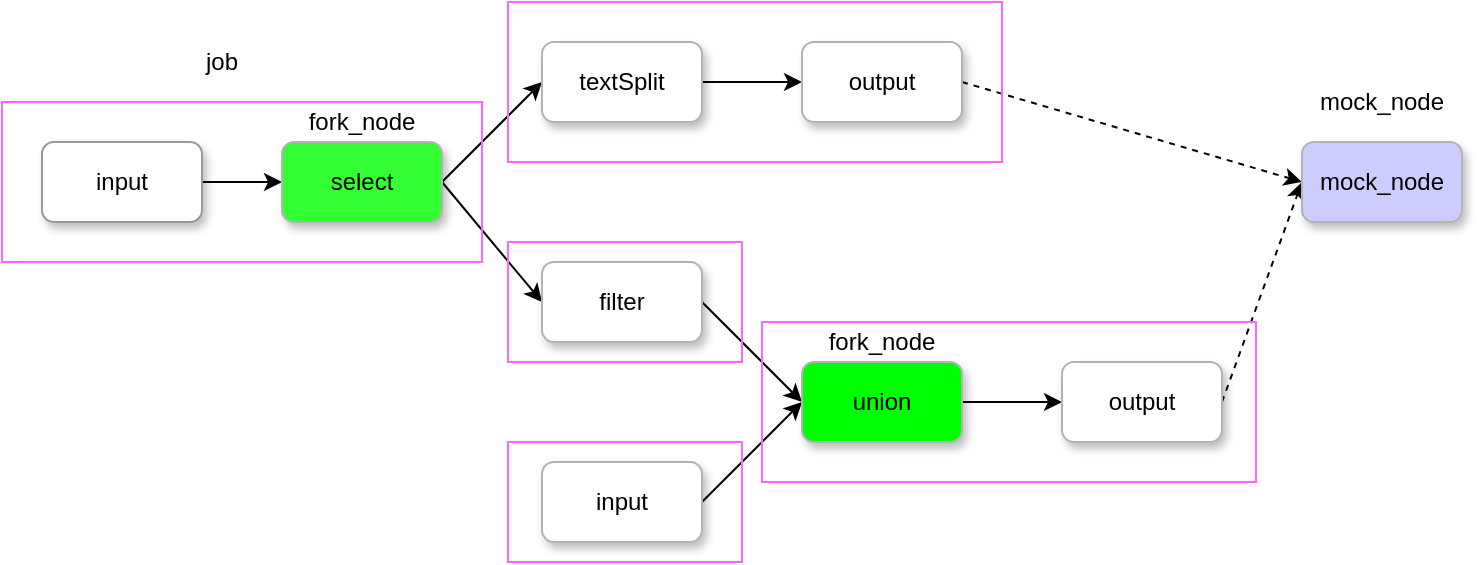 <mxfile version="12.5.5" type="github">
  <diagram id="M_dirfUd4a91RtG49mVg" name="Page-1">
    <mxGraphModel dx="1163" dy="532" grid="1" gridSize="10" guides="1" tooltips="1" connect="1" arrows="1" fold="1" page="1" pageScale="1" pageWidth="827" pageHeight="1169" math="0" shadow="0">
      <root>
        <mxCell id="0"/>
        <mxCell id="1" parent="0"/>
        <mxCell id="9G03GbZR6taJ4nQDHWax-11" style="edgeStyle=none;rounded=0;orthogonalLoop=1;jettySize=auto;html=1;exitX=1;exitY=0.5;exitDx=0;exitDy=0;entryX=0;entryY=0.5;entryDx=0;entryDy=0;" parent="1" source="9G03GbZR6taJ4nQDHWax-1" target="9G03GbZR6taJ4nQDHWax-4" edge="1">
          <mxGeometry relative="1" as="geometry"/>
        </mxCell>
        <mxCell id="9G03GbZR6taJ4nQDHWax-1" value="input" style="rounded=1;whiteSpace=wrap;html=1;shadow=1;strokeColor=#999999;" parent="1" vertex="1">
          <mxGeometry x="60" y="130" width="80" height="40" as="geometry"/>
        </mxCell>
        <mxCell id="9G03GbZR6taJ4nQDHWax-7" style="rounded=0;orthogonalLoop=1;jettySize=auto;html=1;exitX=1;exitY=0.5;exitDx=0;exitDy=0;entryX=0;entryY=0.5;entryDx=0;entryDy=0;" parent="1" source="9G03GbZR6taJ4nQDHWax-4" target="9G03GbZR6taJ4nQDHWax-5" edge="1">
          <mxGeometry relative="1" as="geometry"/>
        </mxCell>
        <mxCell id="9G03GbZR6taJ4nQDHWax-9" style="edgeStyle=none;rounded=0;orthogonalLoop=1;jettySize=auto;html=1;exitX=1;exitY=0.5;exitDx=0;exitDy=0;entryX=0;entryY=0.5;entryDx=0;entryDy=0;" parent="1" source="9G03GbZR6taJ4nQDHWax-4" target="9G03GbZR6taJ4nQDHWax-8" edge="1">
          <mxGeometry relative="1" as="geometry"/>
        </mxCell>
        <mxCell id="9G03GbZR6taJ4nQDHWax-4" value="select" style="rounded=1;whiteSpace=wrap;html=1;shadow=1;strokeColor=#B3B3B3;fillColor=#33FF33;" parent="1" vertex="1">
          <mxGeometry x="180" y="130" width="80" height="40" as="geometry"/>
        </mxCell>
        <mxCell id="Zzy0RxifWcgGenKRZsW1-2" style="edgeStyle=orthogonalEdgeStyle;rounded=0;orthogonalLoop=1;jettySize=auto;html=1;exitX=1;exitY=0.5;exitDx=0;exitDy=0;entryX=0;entryY=0.5;entryDx=0;entryDy=0;" edge="1" parent="1" source="9G03GbZR6taJ4nQDHWax-5" target="Zzy0RxifWcgGenKRZsW1-1">
          <mxGeometry relative="1" as="geometry"/>
        </mxCell>
        <mxCell id="9G03GbZR6taJ4nQDHWax-5" value="textSplit" style="rounded=1;whiteSpace=wrap;html=1;shadow=1;strokeColor=#B3B3B3;" parent="1" vertex="1">
          <mxGeometry x="310" y="80" width="80" height="40" as="geometry"/>
        </mxCell>
        <mxCell id="9G03GbZR6taJ4nQDHWax-15" style="edgeStyle=none;rounded=0;orthogonalLoop=1;jettySize=auto;html=1;exitX=1;exitY=0.5;exitDx=0;exitDy=0;entryX=0;entryY=0.5;entryDx=0;entryDy=0;" parent="1" source="9G03GbZR6taJ4nQDHWax-8" target="9G03GbZR6taJ4nQDHWax-14" edge="1">
          <mxGeometry relative="1" as="geometry"/>
        </mxCell>
        <mxCell id="9G03GbZR6taJ4nQDHWax-8" value="filter" style="rounded=1;whiteSpace=wrap;html=1;shadow=1;strokeColor=#B3B3B3;" parent="1" vertex="1">
          <mxGeometry x="310" y="190" width="80" height="40" as="geometry"/>
        </mxCell>
        <mxCell id="9G03GbZR6taJ4nQDHWax-18" style="edgeStyle=none;rounded=0;orthogonalLoop=1;jettySize=auto;html=1;exitX=1;exitY=0.5;exitDx=0;exitDy=0;entryX=0;entryY=0.5;entryDx=0;entryDy=0;" parent="1" source="9G03GbZR6taJ4nQDHWax-12" target="9G03GbZR6taJ4nQDHWax-14" edge="1">
          <mxGeometry relative="1" as="geometry"/>
        </mxCell>
        <mxCell id="9G03GbZR6taJ4nQDHWax-12" value="input" style="rounded=1;whiteSpace=wrap;html=1;shadow=1;strokeColor=#B3B3B3;" parent="1" vertex="1">
          <mxGeometry x="310" y="290" width="80" height="40" as="geometry"/>
        </mxCell>
        <mxCell id="9G03GbZR6taJ4nQDHWax-19" style="edgeStyle=none;rounded=0;orthogonalLoop=1;jettySize=auto;html=1;exitX=1;exitY=0.5;exitDx=0;exitDy=0;entryX=0;entryY=0.5;entryDx=0;entryDy=0;" parent="1" source="9G03GbZR6taJ4nQDHWax-14" target="9G03GbZR6taJ4nQDHWax-17" edge="1">
          <mxGeometry relative="1" as="geometry"/>
        </mxCell>
        <mxCell id="9G03GbZR6taJ4nQDHWax-14" value="union" style="rounded=1;whiteSpace=wrap;html=1;shadow=1;strokeColor=#B3B3B3;fillColor=#00FF00;" parent="1" vertex="1">
          <mxGeometry x="440" y="240" width="80" height="40" as="geometry"/>
        </mxCell>
        <mxCell id="Zzy0RxifWcgGenKRZsW1-12" style="rounded=0;orthogonalLoop=1;jettySize=auto;html=1;exitX=1;exitY=0.5;exitDx=0;exitDy=0;entryX=0;entryY=0.5;entryDx=0;entryDy=0;dashed=1;" edge="1" parent="1" source="9G03GbZR6taJ4nQDHWax-17" target="Zzy0RxifWcgGenKRZsW1-11">
          <mxGeometry relative="1" as="geometry"/>
        </mxCell>
        <mxCell id="9G03GbZR6taJ4nQDHWax-17" value="output" style="rounded=1;whiteSpace=wrap;html=1;shadow=1;strokeColor=#B3B3B3;" parent="1" vertex="1">
          <mxGeometry x="570" y="240" width="80" height="40" as="geometry"/>
        </mxCell>
        <mxCell id="Zzy0RxifWcgGenKRZsW1-14" style="edgeStyle=none;rounded=0;orthogonalLoop=1;jettySize=auto;html=1;exitX=1;exitY=0.5;exitDx=0;exitDy=0;entryX=0;entryY=0.5;entryDx=0;entryDy=0;dashed=1;" edge="1" parent="1" source="Zzy0RxifWcgGenKRZsW1-1" target="Zzy0RxifWcgGenKRZsW1-11">
          <mxGeometry relative="1" as="geometry"/>
        </mxCell>
        <mxCell id="Zzy0RxifWcgGenKRZsW1-1" value="output" style="rounded=1;whiteSpace=wrap;html=1;shadow=1;strokeColor=#B3B3B3;" vertex="1" parent="1">
          <mxGeometry x="440" y="80" width="80" height="40" as="geometry"/>
        </mxCell>
        <mxCell id="Zzy0RxifWcgGenKRZsW1-6" value="" style="rounded=0;whiteSpace=wrap;html=1;shadow=0;strokeColor=#FF66FF;fillColor=none;" vertex="1" parent="1">
          <mxGeometry x="40" y="110" width="240" height="80" as="geometry"/>
        </mxCell>
        <mxCell id="Zzy0RxifWcgGenKRZsW1-7" value="" style="rounded=0;whiteSpace=wrap;html=1;shadow=0;strokeColor=#FF66FF;fillColor=none;" vertex="1" parent="1">
          <mxGeometry x="293" y="60" width="247" height="80" as="geometry"/>
        </mxCell>
        <mxCell id="Zzy0RxifWcgGenKRZsW1-8" value="" style="rounded=0;whiteSpace=wrap;html=1;shadow=0;strokeColor=#FF66FF;fillColor=none;" vertex="1" parent="1">
          <mxGeometry x="293" y="180" width="117" height="60" as="geometry"/>
        </mxCell>
        <mxCell id="Zzy0RxifWcgGenKRZsW1-9" value="" style="rounded=0;whiteSpace=wrap;html=1;shadow=0;strokeColor=#FF66FF;fillColor=none;" vertex="1" parent="1">
          <mxGeometry x="293" y="280" width="117" height="60" as="geometry"/>
        </mxCell>
        <mxCell id="Zzy0RxifWcgGenKRZsW1-10" value="" style="rounded=0;whiteSpace=wrap;html=1;shadow=0;strokeColor=#FF66FF;fillColor=none;" vertex="1" parent="1">
          <mxGeometry x="420" y="220" width="247" height="80" as="geometry"/>
        </mxCell>
        <mxCell id="Zzy0RxifWcgGenKRZsW1-11" value="mock_node" style="rounded=1;whiteSpace=wrap;html=1;shadow=1;strokeColor=#B3B3B3;fillColor=#CCCCFF;" vertex="1" parent="1">
          <mxGeometry x="690" y="130" width="80" height="40" as="geometry"/>
        </mxCell>
        <mxCell id="Zzy0RxifWcgGenKRZsW1-15" value="mock_node" style="text;html=1;strokeColor=none;fillColor=none;align=center;verticalAlign=middle;whiteSpace=wrap;rounded=0;shadow=0;" vertex="1" parent="1">
          <mxGeometry x="710" y="100" width="40" height="20" as="geometry"/>
        </mxCell>
        <mxCell id="Zzy0RxifWcgGenKRZsW1-16" value="fork_node" style="text;html=1;strokeColor=none;fillColor=none;align=center;verticalAlign=middle;whiteSpace=wrap;rounded=0;shadow=0;" vertex="1" parent="1">
          <mxGeometry x="460" y="220" width="40" height="20" as="geometry"/>
        </mxCell>
        <mxCell id="Zzy0RxifWcgGenKRZsW1-17" value="fork_node" style="text;html=1;strokeColor=none;fillColor=none;align=center;verticalAlign=middle;whiteSpace=wrap;rounded=0;shadow=0;" vertex="1" parent="1">
          <mxGeometry x="200" y="110" width="40" height="20" as="geometry"/>
        </mxCell>
        <mxCell id="Zzy0RxifWcgGenKRZsW1-19" value="job" style="text;html=1;strokeColor=none;fillColor=none;align=center;verticalAlign=middle;whiteSpace=wrap;rounded=0;shadow=0;" vertex="1" parent="1">
          <mxGeometry x="130" y="80" width="40" height="20" as="geometry"/>
        </mxCell>
      </root>
    </mxGraphModel>
  </diagram>
</mxfile>
